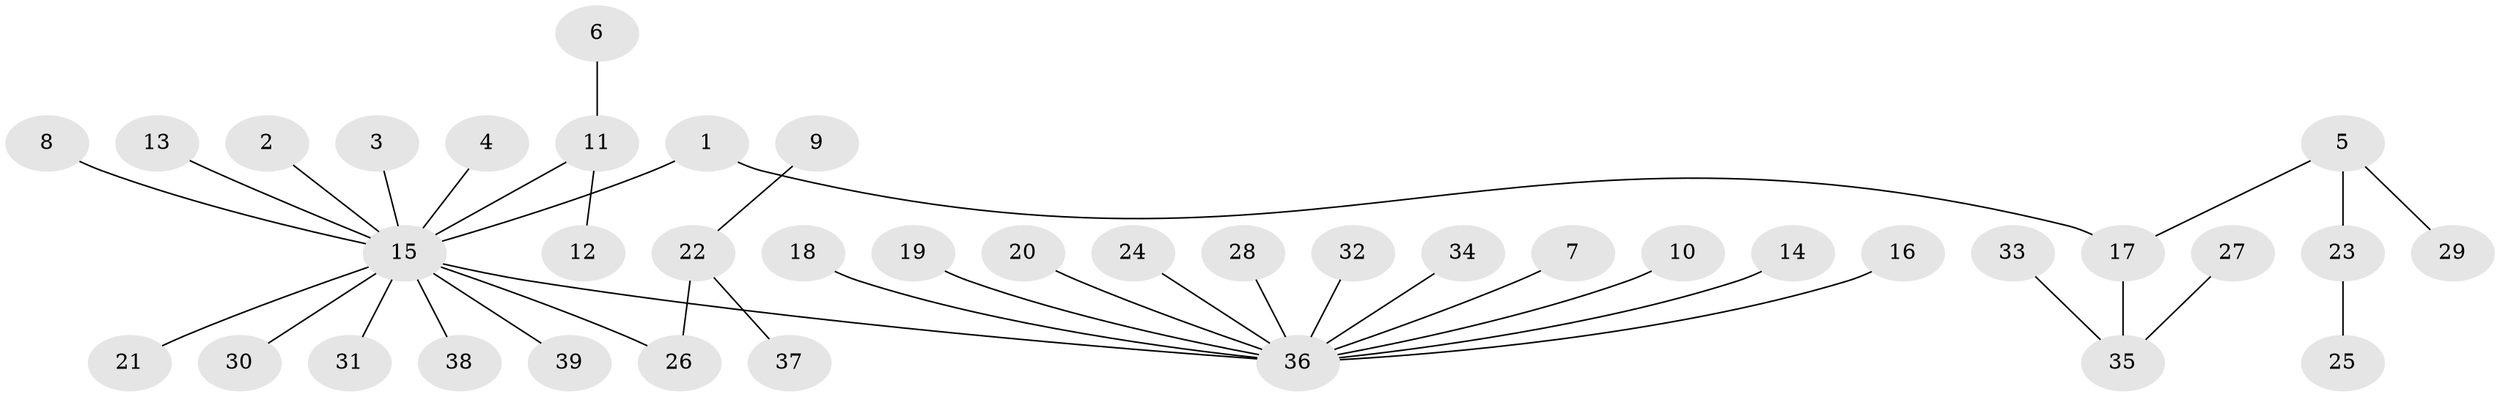 // original degree distribution, {6: 0.025974025974025976, 2: 0.18181818181818182, 17: 0.012987012987012988, 4: 0.03896103896103896, 1: 0.6753246753246753, 5: 0.025974025974025976, 3: 0.025974025974025976, 15: 0.012987012987012988}
// Generated by graph-tools (version 1.1) at 2025/01/03/09/25 03:01:51]
// undirected, 39 vertices, 38 edges
graph export_dot {
graph [start="1"]
  node [color=gray90,style=filled];
  1;
  2;
  3;
  4;
  5;
  6;
  7;
  8;
  9;
  10;
  11;
  12;
  13;
  14;
  15;
  16;
  17;
  18;
  19;
  20;
  21;
  22;
  23;
  24;
  25;
  26;
  27;
  28;
  29;
  30;
  31;
  32;
  33;
  34;
  35;
  36;
  37;
  38;
  39;
  1 -- 15 [weight=1.0];
  1 -- 17 [weight=1.0];
  2 -- 15 [weight=1.0];
  3 -- 15 [weight=1.0];
  4 -- 15 [weight=1.0];
  5 -- 17 [weight=1.0];
  5 -- 23 [weight=1.0];
  5 -- 29 [weight=1.0];
  6 -- 11 [weight=1.0];
  7 -- 36 [weight=1.0];
  8 -- 15 [weight=1.0];
  9 -- 22 [weight=1.0];
  10 -- 36 [weight=1.0];
  11 -- 12 [weight=1.0];
  11 -- 15 [weight=1.0];
  13 -- 15 [weight=1.0];
  14 -- 36 [weight=1.0];
  15 -- 21 [weight=1.0];
  15 -- 26 [weight=1.0];
  15 -- 30 [weight=1.0];
  15 -- 31 [weight=1.0];
  15 -- 36 [weight=1.0];
  15 -- 38 [weight=1.0];
  15 -- 39 [weight=1.0];
  16 -- 36 [weight=1.0];
  17 -- 35 [weight=1.0];
  18 -- 36 [weight=1.0];
  19 -- 36 [weight=1.0];
  20 -- 36 [weight=1.0];
  22 -- 26 [weight=1.0];
  22 -- 37 [weight=1.0];
  23 -- 25 [weight=1.0];
  24 -- 36 [weight=1.0];
  27 -- 35 [weight=1.0];
  28 -- 36 [weight=1.0];
  32 -- 36 [weight=1.0];
  33 -- 35 [weight=1.0];
  34 -- 36 [weight=1.0];
}
